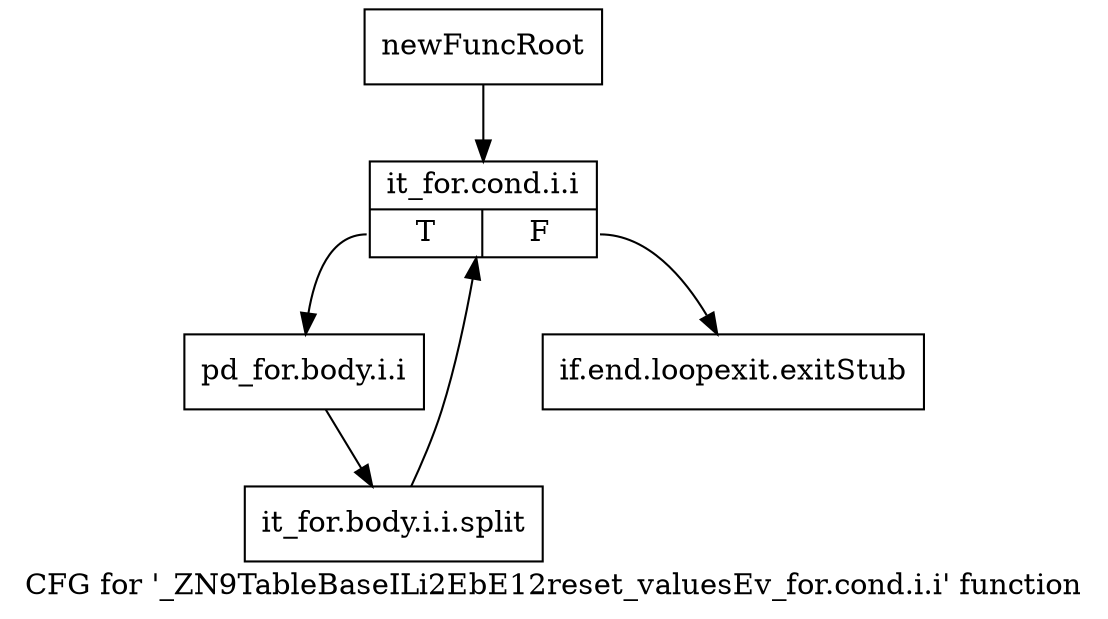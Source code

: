 digraph "CFG for '_ZN9TableBaseILi2EbE12reset_valuesEv_for.cond.i.i' function" {
	label="CFG for '_ZN9TableBaseILi2EbE12reset_valuesEv_for.cond.i.i' function";

	Node0x90202a0 [shape=record,label="{newFuncRoot}"];
	Node0x90202a0 -> Node0x9020340;
	Node0x90202f0 [shape=record,label="{if.end.loopexit.exitStub}"];
	Node0x9020340 [shape=record,label="{it_for.cond.i.i|{<s0>T|<s1>F}}"];
	Node0x9020340:s0 -> Node0x9020390;
	Node0x9020340:s1 -> Node0x90202f0;
	Node0x9020390 [shape=record,label="{pd_for.body.i.i}"];
	Node0x9020390 -> Node0x8e25ae0;
	Node0x8e25ae0 [shape=record,label="{it_for.body.i.i.split}"];
	Node0x8e25ae0 -> Node0x9020340;
}

